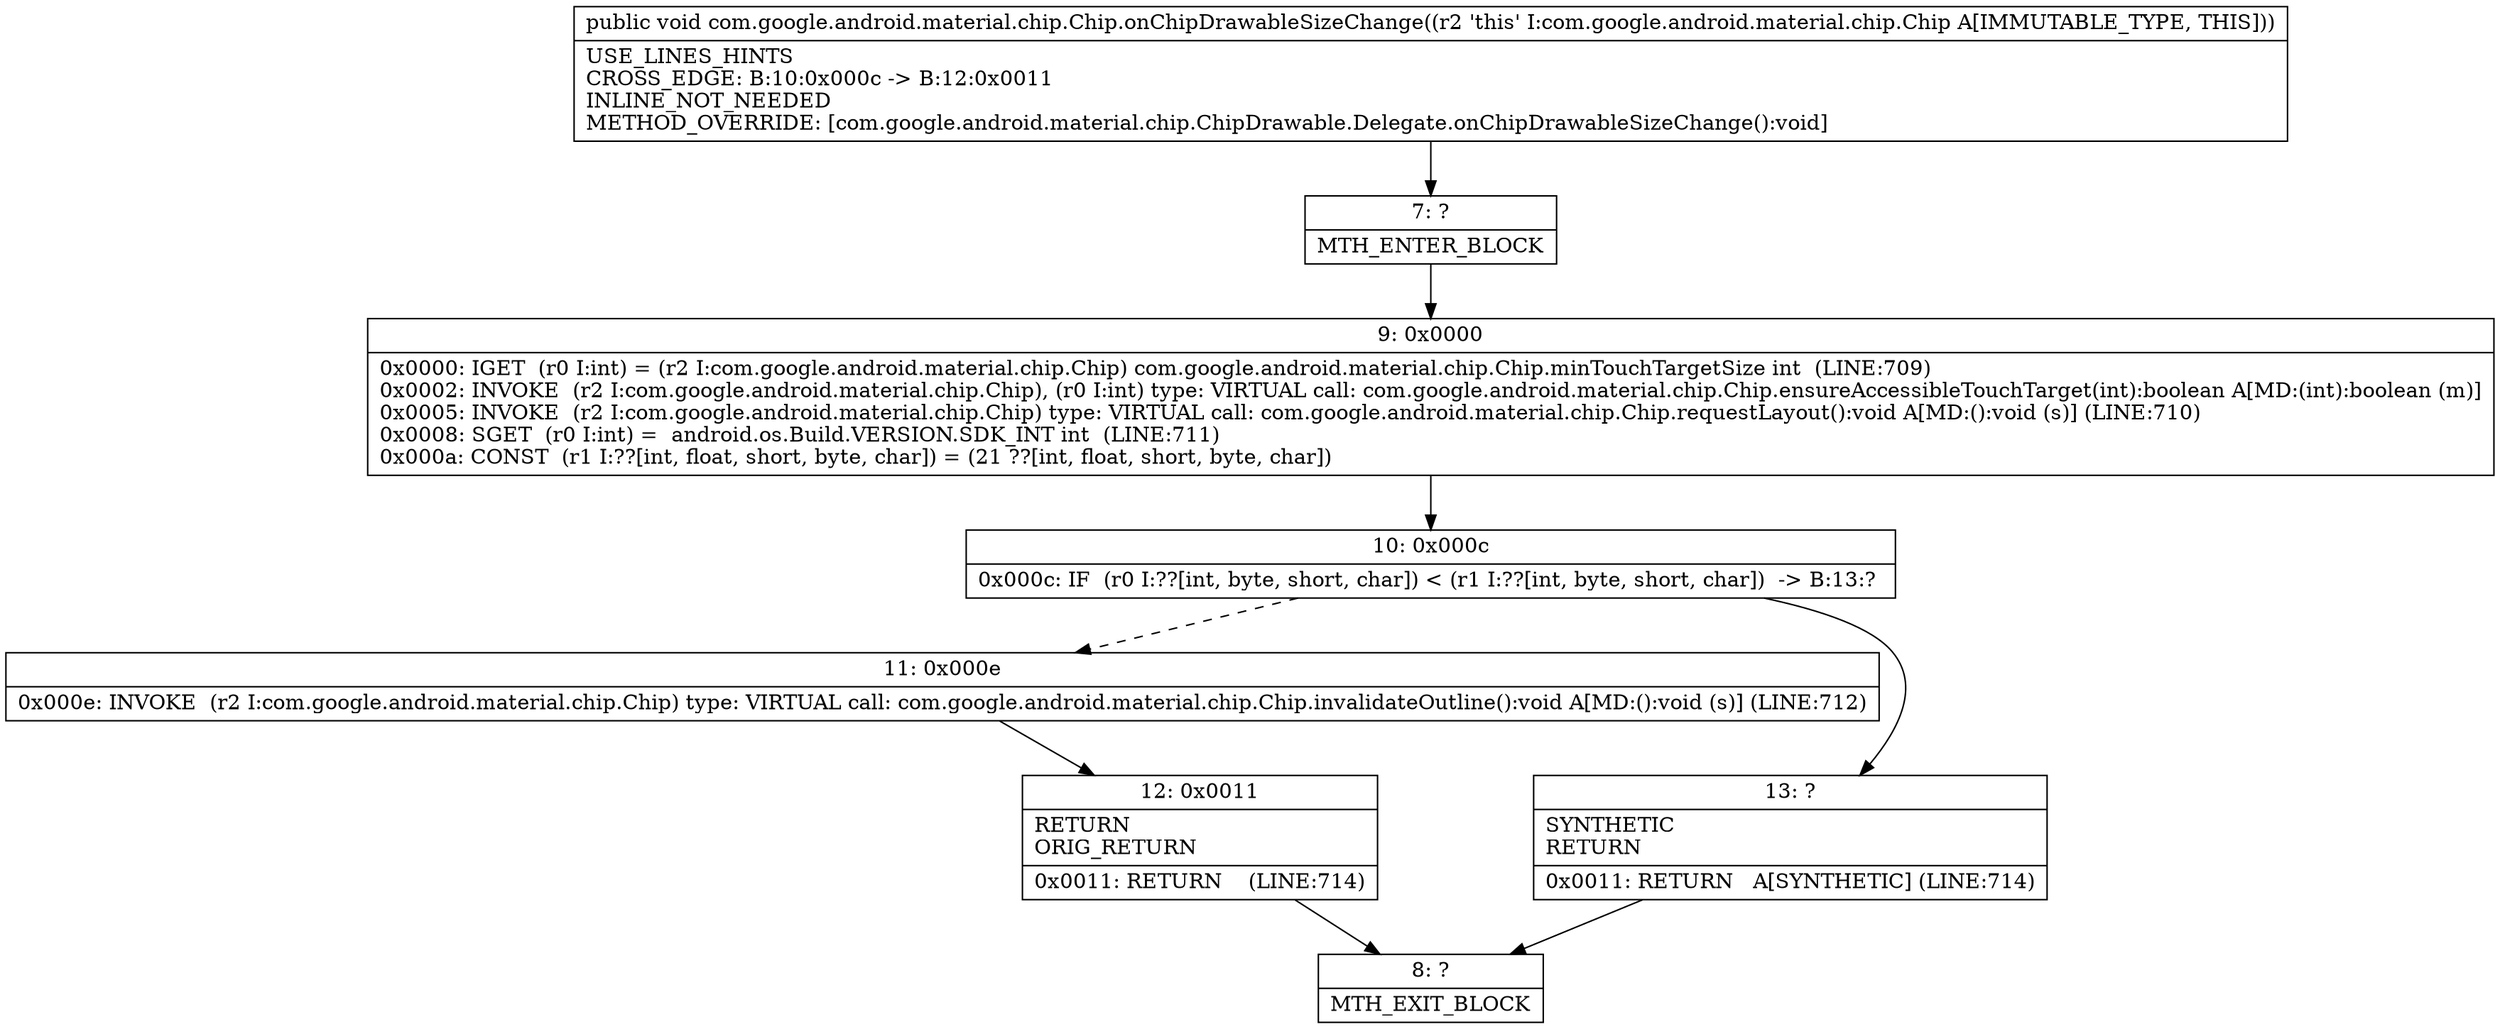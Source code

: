 digraph "CFG forcom.google.android.material.chip.Chip.onChipDrawableSizeChange()V" {
Node_7 [shape=record,label="{7\:\ ?|MTH_ENTER_BLOCK\l}"];
Node_9 [shape=record,label="{9\:\ 0x0000|0x0000: IGET  (r0 I:int) = (r2 I:com.google.android.material.chip.Chip) com.google.android.material.chip.Chip.minTouchTargetSize int  (LINE:709)\l0x0002: INVOKE  (r2 I:com.google.android.material.chip.Chip), (r0 I:int) type: VIRTUAL call: com.google.android.material.chip.Chip.ensureAccessibleTouchTarget(int):boolean A[MD:(int):boolean (m)]\l0x0005: INVOKE  (r2 I:com.google.android.material.chip.Chip) type: VIRTUAL call: com.google.android.material.chip.Chip.requestLayout():void A[MD:():void (s)] (LINE:710)\l0x0008: SGET  (r0 I:int) =  android.os.Build.VERSION.SDK_INT int  (LINE:711)\l0x000a: CONST  (r1 I:??[int, float, short, byte, char]) = (21 ??[int, float, short, byte, char]) \l}"];
Node_10 [shape=record,label="{10\:\ 0x000c|0x000c: IF  (r0 I:??[int, byte, short, char]) \< (r1 I:??[int, byte, short, char])  \-\> B:13:? \l}"];
Node_11 [shape=record,label="{11\:\ 0x000e|0x000e: INVOKE  (r2 I:com.google.android.material.chip.Chip) type: VIRTUAL call: com.google.android.material.chip.Chip.invalidateOutline():void A[MD:():void (s)] (LINE:712)\l}"];
Node_12 [shape=record,label="{12\:\ 0x0011|RETURN\lORIG_RETURN\l|0x0011: RETURN    (LINE:714)\l}"];
Node_8 [shape=record,label="{8\:\ ?|MTH_EXIT_BLOCK\l}"];
Node_13 [shape=record,label="{13\:\ ?|SYNTHETIC\lRETURN\l|0x0011: RETURN   A[SYNTHETIC] (LINE:714)\l}"];
MethodNode[shape=record,label="{public void com.google.android.material.chip.Chip.onChipDrawableSizeChange((r2 'this' I:com.google.android.material.chip.Chip A[IMMUTABLE_TYPE, THIS]))  | USE_LINES_HINTS\lCROSS_EDGE: B:10:0x000c \-\> B:12:0x0011\lINLINE_NOT_NEEDED\lMETHOD_OVERRIDE: [com.google.android.material.chip.ChipDrawable.Delegate.onChipDrawableSizeChange():void]\l}"];
MethodNode -> Node_7;Node_7 -> Node_9;
Node_9 -> Node_10;
Node_10 -> Node_11[style=dashed];
Node_10 -> Node_13;
Node_11 -> Node_12;
Node_12 -> Node_8;
Node_13 -> Node_8;
}

